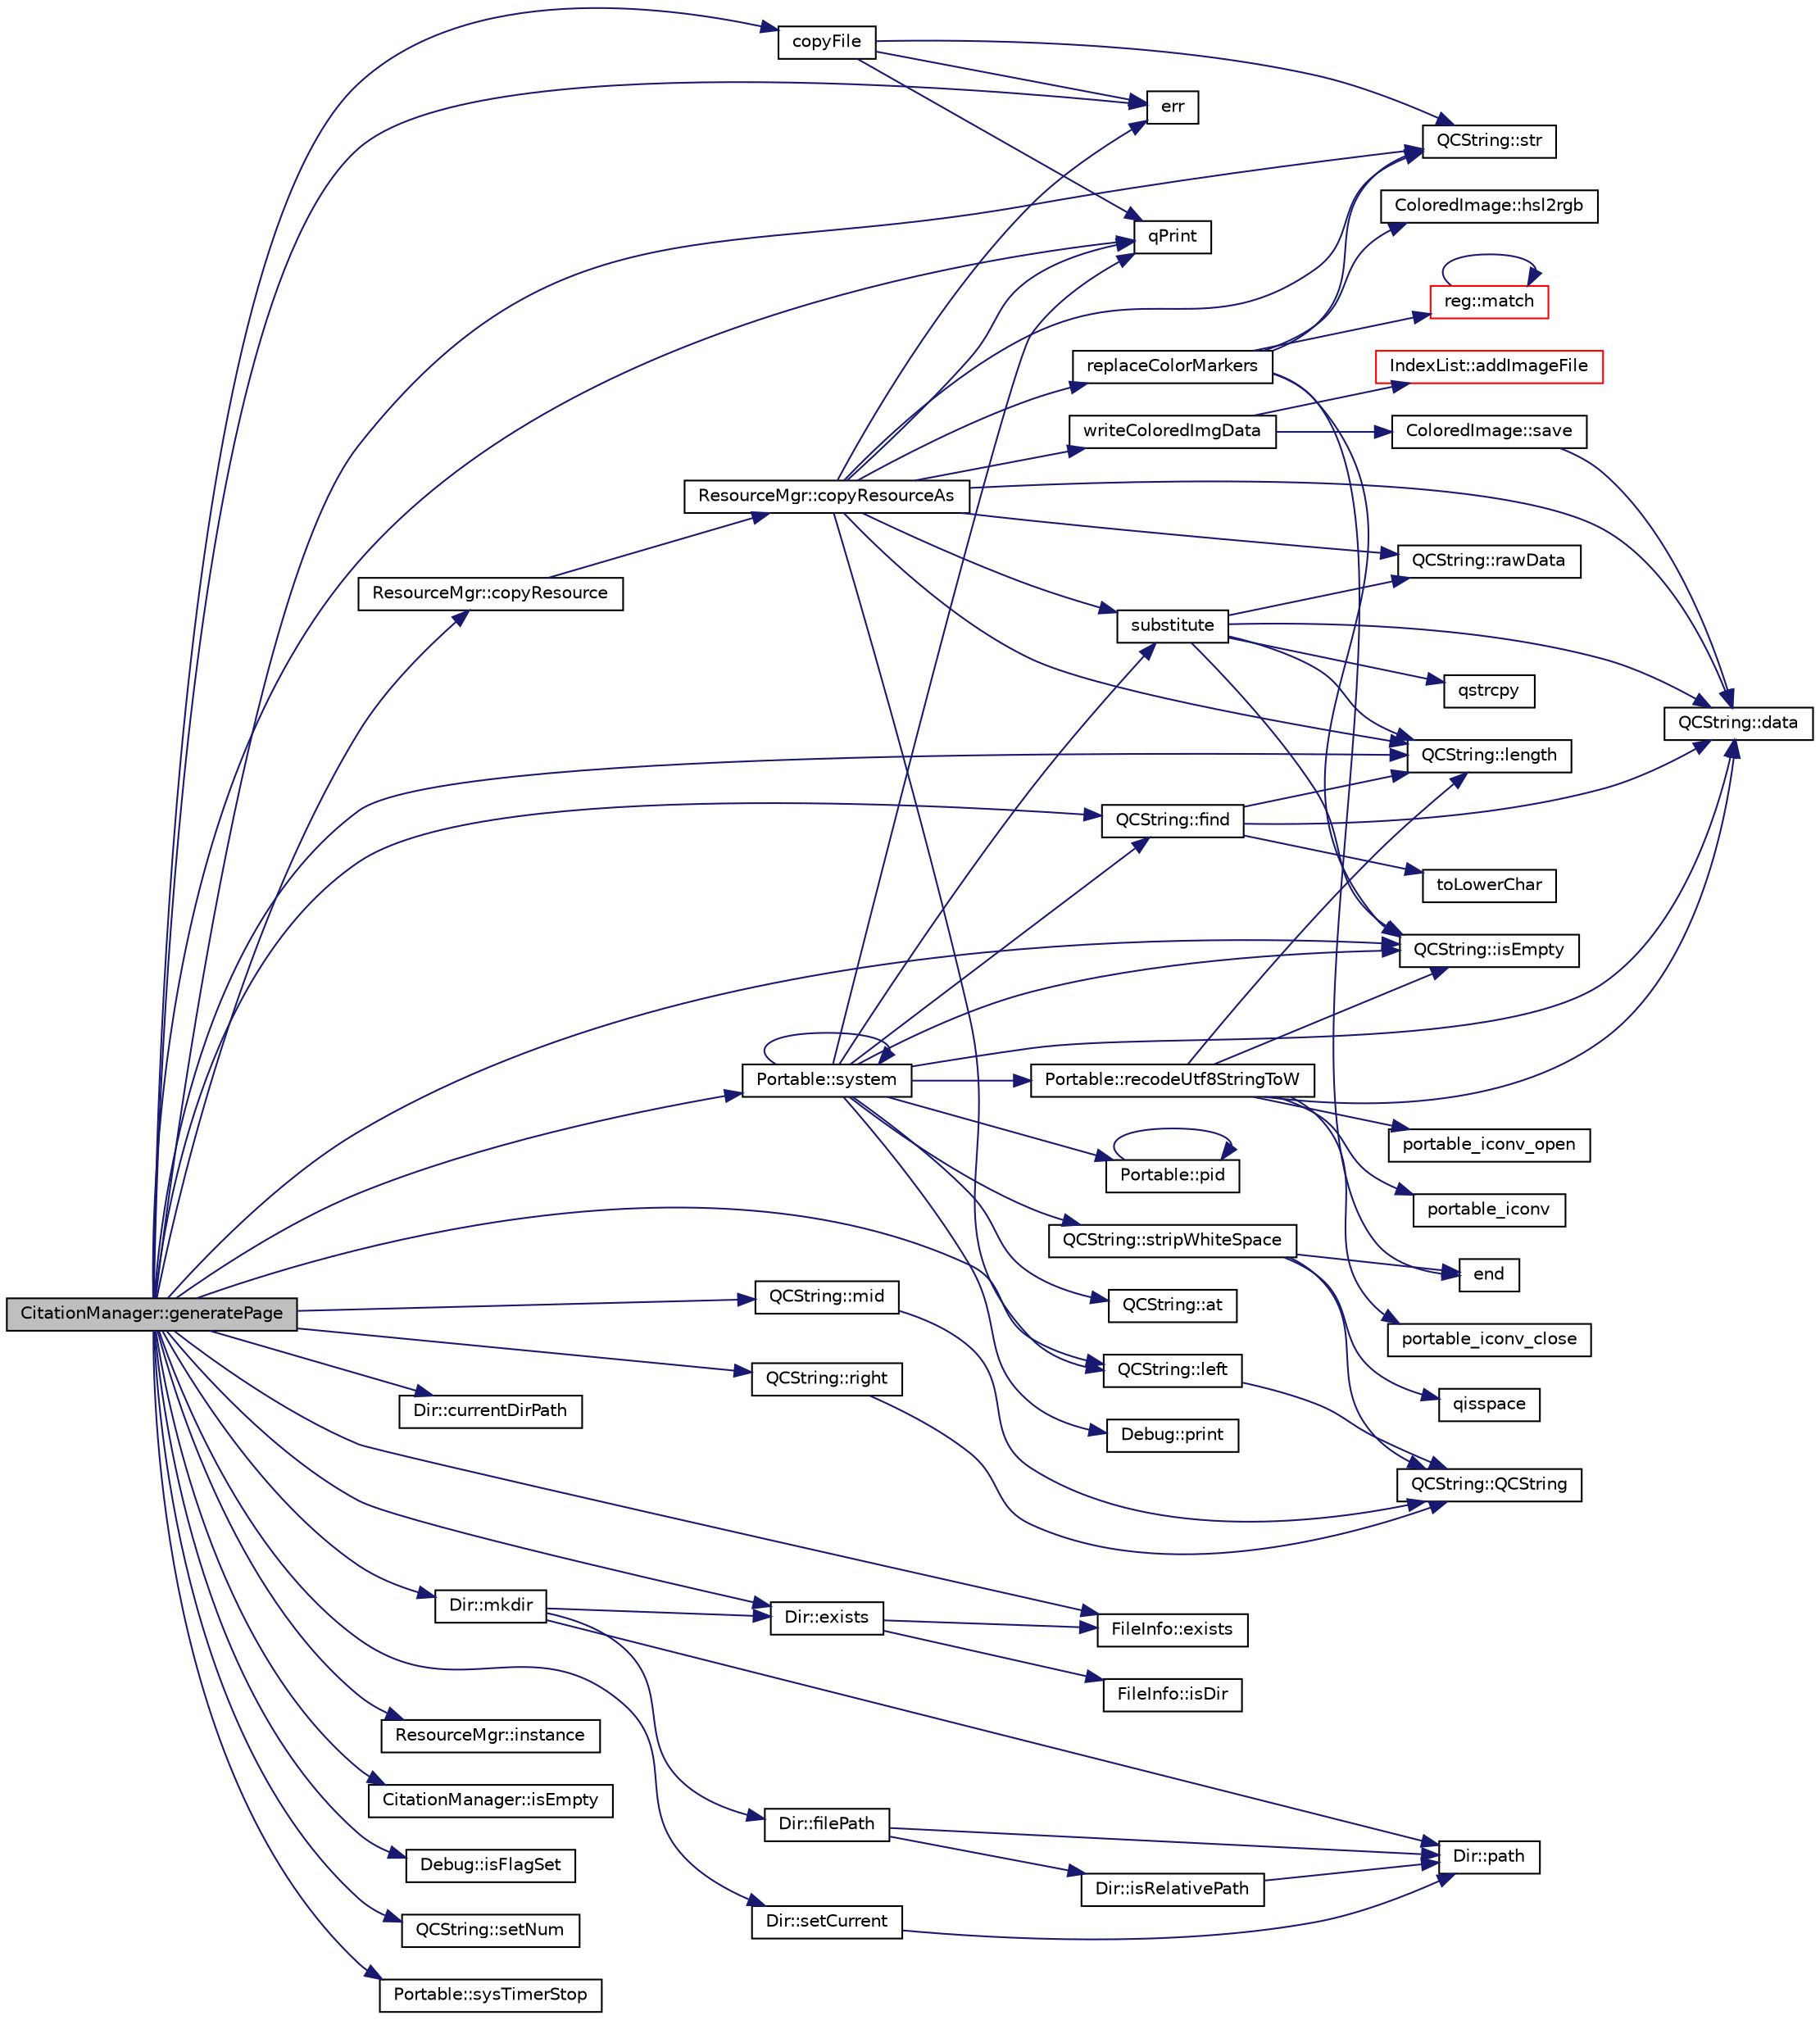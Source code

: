 digraph "CitationManager::generatePage"
{
 // LATEX_PDF_SIZE
  edge [fontname="Helvetica",fontsize="10",labelfontname="Helvetica",labelfontsize="10"];
  node [fontname="Helvetica",fontsize="10",shape=record];
  rankdir="LR";
  Node1 [label="CitationManager::generatePage",height=0.2,width=0.4,color="black", fillcolor="grey75", style="filled", fontcolor="black",tooltip=" "];
  Node1 -> Node2 [color="midnightblue",fontsize="10",style="solid"];
  Node2 [label="copyFile",height=0.2,width=0.4,color="black", fillcolor="white", style="filled",URL="$util_8cpp.html#ad35d4038b3882fdd09976d28f4a043bf",tooltip=" "];
  Node2 -> Node3 [color="midnightblue",fontsize="10",style="solid"];
  Node3 [label="err",height=0.2,width=0.4,color="black", fillcolor="white", style="filled",URL="$message_8cpp.html#aede5746344fdce99647541101eaa7f06",tooltip=" "];
  Node2 -> Node4 [color="midnightblue",fontsize="10",style="solid"];
  Node4 [label="qPrint",height=0.2,width=0.4,color="black", fillcolor="white", style="filled",URL="$qcstring_8h.html#a9851ebb5ae2f65b4d2b1d08421edbfd2",tooltip=" "];
  Node2 -> Node5 [color="midnightblue",fontsize="10",style="solid"];
  Node5 [label="QCString::str",height=0.2,width=0.4,color="black", fillcolor="white", style="filled",URL="$classQCString.html#a9824b07232eea418ab3b3e7dc3178eec",tooltip=" "];
  Node1 -> Node6 [color="midnightblue",fontsize="10",style="solid"];
  Node6 [label="ResourceMgr::copyResource",height=0.2,width=0.4,color="black", fillcolor="white", style="filled",URL="$classResourceMgr.html#a32b8297da656a43a255a3a1b27c210b9",tooltip=" "];
  Node6 -> Node7 [color="midnightblue",fontsize="10",style="solid"];
  Node7 [label="ResourceMgr::copyResourceAs",height=0.2,width=0.4,color="black", fillcolor="white", style="filled",URL="$classResourceMgr.html#ad396917a059d354b1ff240b9af3a006c",tooltip=" "];
  Node7 -> Node8 [color="midnightblue",fontsize="10",style="solid"];
  Node8 [label="QCString::data",height=0.2,width=0.4,color="black", fillcolor="white", style="filled",URL="$classQCString.html#ac3aa3ac1a1c36d3305eba22a2eb0d098",tooltip=" "];
  Node7 -> Node3 [color="midnightblue",fontsize="10",style="solid"];
  Node7 -> Node9 [color="midnightblue",fontsize="10",style="solid"];
  Node9 [label="QCString::left",height=0.2,width=0.4,color="black", fillcolor="white", style="filled",URL="$classQCString.html#aecf8b66312c4e97333219cc344c11a4f",tooltip=" "];
  Node9 -> Node10 [color="midnightblue",fontsize="10",style="solid"];
  Node10 [label="QCString::QCString",height=0.2,width=0.4,color="black", fillcolor="white", style="filled",URL="$classQCString.html#ad691e1087cc03e14e00d1147ae0ecab7",tooltip=" "];
  Node7 -> Node11 [color="midnightblue",fontsize="10",style="solid"];
  Node11 [label="QCString::length",height=0.2,width=0.4,color="black", fillcolor="white", style="filled",URL="$classQCString.html#ac52596733e9110b778019946d73fb268",tooltip=" "];
  Node7 -> Node4 [color="midnightblue",fontsize="10",style="solid"];
  Node7 -> Node12 [color="midnightblue",fontsize="10",style="solid"];
  Node12 [label="QCString::rawData",height=0.2,width=0.4,color="black", fillcolor="white", style="filled",URL="$classQCString.html#a5f5c9dc172d638c8d7b07010d100117a",tooltip=" "];
  Node7 -> Node13 [color="midnightblue",fontsize="10",style="solid"];
  Node13 [label="replaceColorMarkers",height=0.2,width=0.4,color="black", fillcolor="white", style="filled",URL="$util_8cpp.html#af10f5e35396e550af824e3029bab8dd4",tooltip=" "];
  Node13 -> Node14 [color="midnightblue",fontsize="10",style="solid"];
  Node14 [label="end",height=0.2,width=0.4,color="black", fillcolor="white", style="filled",URL="$dir_8cpp.html#abb4720f72b574f81dc4f7aea0e653a64",tooltip=" "];
  Node13 -> Node15 [color="midnightblue",fontsize="10",style="solid"];
  Node15 [label="ColoredImage::hsl2rgb",height=0.2,width=0.4,color="black", fillcolor="white", style="filled",URL="$classColoredImage.html#aa28cffecb75cf52b6b457178851704c5",tooltip=" "];
  Node13 -> Node16 [color="midnightblue",fontsize="10",style="solid"];
  Node16 [label="QCString::isEmpty",height=0.2,width=0.4,color="black", fillcolor="white", style="filled",URL="$classQCString.html#a621c4090d69ad7d05ef8e5234376c3d8",tooltip=" "];
  Node13 -> Node17 [color="midnightblue",fontsize="10",style="solid"];
  Node17 [label="reg::match",height=0.2,width=0.4,color="red", fillcolor="white", style="filled",URL="$namespacereg.html#a1a29dcc7e2ccf462503adc5d496881ae",tooltip=" "];
  Node17 -> Node17 [color="midnightblue",fontsize="10",style="solid"];
  Node13 -> Node5 [color="midnightblue",fontsize="10",style="solid"];
  Node7 -> Node5 [color="midnightblue",fontsize="10",style="solid"];
  Node7 -> Node21 [color="midnightblue",fontsize="10",style="solid"];
  Node21 [label="substitute",height=0.2,width=0.4,color="black", fillcolor="white", style="filled",URL="$qcstring_8cpp.html#a99187f0723aa35b7f06be3a5506b1285",tooltip="substitute all occurrences of src in s by dst"];
  Node21 -> Node8 [color="midnightblue",fontsize="10",style="solid"];
  Node21 -> Node16 [color="midnightblue",fontsize="10",style="solid"];
  Node21 -> Node11 [color="midnightblue",fontsize="10",style="solid"];
  Node21 -> Node22 [color="midnightblue",fontsize="10",style="solid"];
  Node22 [label="qstrcpy",height=0.2,width=0.4,color="black", fillcolor="white", style="filled",URL="$qcstring_8h.html#ac32a77e081e980d3a32c45578b7be389",tooltip=" "];
  Node21 -> Node12 [color="midnightblue",fontsize="10",style="solid"];
  Node7 -> Node23 [color="midnightblue",fontsize="10",style="solid"];
  Node23 [label="writeColoredImgData",height=0.2,width=0.4,color="black", fillcolor="white", style="filled",URL="$util_8cpp.html#af543a98b46249a2b115f47f0166e9a81",tooltip=" "];
  Node23 -> Node24 [color="midnightblue",fontsize="10",style="solid"];
  Node24 [label="IndexList::addImageFile",height=0.2,width=0.4,color="red", fillcolor="white", style="filled",URL="$classIndexList.html#aac3c1b70be363f488269cd9054cc7621",tooltip=" "];
  Node23 -> Node26 [color="midnightblue",fontsize="10",style="solid"];
  Node26 [label="ColoredImage::save",height=0.2,width=0.4,color="black", fillcolor="white", style="filled",URL="$classColoredImage.html#ae4a3366368b665b83c8b821fd9bdeae7",tooltip=" "];
  Node26 -> Node8 [color="midnightblue",fontsize="10",style="solid"];
  Node1 -> Node27 [color="midnightblue",fontsize="10",style="solid"];
  Node27 [label="Dir::currentDirPath",height=0.2,width=0.4,color="black", fillcolor="white", style="filled",URL="$classDir.html#a0f62ab07068c5f966bca7ce280f4ed49",tooltip=" "];
  Node1 -> Node3 [color="midnightblue",fontsize="10",style="solid"];
  Node1 -> Node28 [color="midnightblue",fontsize="10",style="solid"];
  Node28 [label="Dir::exists",height=0.2,width=0.4,color="black", fillcolor="white", style="filled",URL="$classDir.html#ac6bf80b5b3a034e8c144c86ef48ae309",tooltip=" "];
  Node28 -> Node29 [color="midnightblue",fontsize="10",style="solid"];
  Node29 [label="FileInfo::exists",height=0.2,width=0.4,color="black", fillcolor="white", style="filled",URL="$classFileInfo.html#a47d49db8cb8797153885c4d5b7b0911f",tooltip=" "];
  Node28 -> Node30 [color="midnightblue",fontsize="10",style="solid"];
  Node30 [label="FileInfo::isDir",height=0.2,width=0.4,color="black", fillcolor="white", style="filled",URL="$classFileInfo.html#aa941e087c82c28ff498d9d3dec551b1f",tooltip=" "];
  Node1 -> Node29 [color="midnightblue",fontsize="10",style="solid"];
  Node1 -> Node31 [color="midnightblue",fontsize="10",style="solid"];
  Node31 [label="QCString::find",height=0.2,width=0.4,color="black", fillcolor="white", style="filled",URL="$classQCString.html#a0182ece6b76dad6475dafb53e2faaf10",tooltip=" "];
  Node31 -> Node8 [color="midnightblue",fontsize="10",style="solid"];
  Node31 -> Node11 [color="midnightblue",fontsize="10",style="solid"];
  Node31 -> Node32 [color="midnightblue",fontsize="10",style="solid"];
  Node32 [label="toLowerChar",height=0.2,width=0.4,color="black", fillcolor="white", style="filled",URL="$qcstring_8cpp.html#a4e545641f98651d4fb8299b407721f9b",tooltip=" "];
  Node1 -> Node33 [color="midnightblue",fontsize="10",style="solid"];
  Node33 [label="ResourceMgr::instance",height=0.2,width=0.4,color="black", fillcolor="white", style="filled",URL="$classResourceMgr.html#a02fb3176893696eaf659d680c8b08064",tooltip=" "];
  Node1 -> Node34 [color="midnightblue",fontsize="10",style="solid"];
  Node34 [label="CitationManager::isEmpty",height=0.2,width=0.4,color="black", fillcolor="white", style="filled",URL="$classCitationManager.html#ade88ab31021df991b8f2b6b31e9c24e4",tooltip=" "];
  Node1 -> Node16 [color="midnightblue",fontsize="10",style="solid"];
  Node1 -> Node35 [color="midnightblue",fontsize="10",style="solid"];
  Node35 [label="Debug::isFlagSet",height=0.2,width=0.4,color="black", fillcolor="white", style="filled",URL="$classDebug.html#a92b0668ebfb43903d82ad112bf6c84e1",tooltip=" "];
  Node1 -> Node9 [color="midnightblue",fontsize="10",style="solid"];
  Node1 -> Node11 [color="midnightblue",fontsize="10",style="solid"];
  Node1 -> Node36 [color="midnightblue",fontsize="10",style="solid"];
  Node36 [label="QCString::mid",height=0.2,width=0.4,color="black", fillcolor="white", style="filled",URL="$classQCString.html#a27136caf9c0bc4daca574cda6f113551",tooltip=" "];
  Node36 -> Node10 [color="midnightblue",fontsize="10",style="solid"];
  Node1 -> Node37 [color="midnightblue",fontsize="10",style="solid"];
  Node37 [label="Dir::mkdir",height=0.2,width=0.4,color="black", fillcolor="white", style="filled",URL="$classDir.html#a286f4b1852b489ffcc8b6837c7e6bd8e",tooltip=" "];
  Node37 -> Node28 [color="midnightblue",fontsize="10",style="solid"];
  Node37 -> Node38 [color="midnightblue",fontsize="10",style="solid"];
  Node38 [label="Dir::filePath",height=0.2,width=0.4,color="black", fillcolor="white", style="filled",URL="$classDir.html#a9648972511650311756008587b2ef819",tooltip=" "];
  Node38 -> Node39 [color="midnightblue",fontsize="10",style="solid"];
  Node39 [label="Dir::isRelativePath",height=0.2,width=0.4,color="black", fillcolor="white", style="filled",URL="$classDir.html#a30fb0271610a8148e2c5b31ec2e4299d",tooltip=" "];
  Node39 -> Node40 [color="midnightblue",fontsize="10",style="solid"];
  Node40 [label="Dir::path",height=0.2,width=0.4,color="black", fillcolor="white", style="filled",URL="$classDir.html#ac277cdc273640905e941d9e6262bc594",tooltip=" "];
  Node38 -> Node40 [color="midnightblue",fontsize="10",style="solid"];
  Node37 -> Node40 [color="midnightblue",fontsize="10",style="solid"];
  Node1 -> Node4 [color="midnightblue",fontsize="10",style="solid"];
  Node1 -> Node41 [color="midnightblue",fontsize="10",style="solid"];
  Node41 [label="QCString::right",height=0.2,width=0.4,color="black", fillcolor="white", style="filled",URL="$classQCString.html#a8f4aa5417f6a834f28c7148a1fe262d5",tooltip=" "];
  Node41 -> Node10 [color="midnightblue",fontsize="10",style="solid"];
  Node1 -> Node42 [color="midnightblue",fontsize="10",style="solid"];
  Node42 [label="Dir::setCurrent",height=0.2,width=0.4,color="black", fillcolor="white", style="filled",URL="$classDir.html#ab3b09edc88159dc30426999bdc7d6d7b",tooltip=" "];
  Node42 -> Node40 [color="midnightblue",fontsize="10",style="solid"];
  Node1 -> Node43 [color="midnightblue",fontsize="10",style="solid"];
  Node43 [label="QCString::setNum",height=0.2,width=0.4,color="black", fillcolor="white", style="filled",URL="$classQCString.html#a87d2bfa3fcbf407c32fab784df368b2d",tooltip=" "];
  Node1 -> Node5 [color="midnightblue",fontsize="10",style="solid"];
  Node1 -> Node44 [color="midnightblue",fontsize="10",style="solid"];
  Node44 [label="Portable::system",height=0.2,width=0.4,color="black", fillcolor="white", style="filled",URL="$namespacePortable.html#ab30a636186b72a67d57e9f7f1e917e99",tooltip=" "];
  Node44 -> Node45 [color="midnightblue",fontsize="10",style="solid"];
  Node45 [label="QCString::at",height=0.2,width=0.4,color="black", fillcolor="white", style="filled",URL="$classQCString.html#a4c8be5d062cc14919b53ff0a3c8f9a4f",tooltip=" "];
  Node44 -> Node8 [color="midnightblue",fontsize="10",style="solid"];
  Node44 -> Node31 [color="midnightblue",fontsize="10",style="solid"];
  Node44 -> Node16 [color="midnightblue",fontsize="10",style="solid"];
  Node44 -> Node46 [color="midnightblue",fontsize="10",style="solid"];
  Node46 [label="Portable::pid",height=0.2,width=0.4,color="black", fillcolor="white", style="filled",URL="$namespacePortable.html#a5944f5ca01ff6e756c447e11583b73a0",tooltip=" "];
  Node46 -> Node46 [color="midnightblue",fontsize="10",style="solid"];
  Node44 -> Node47 [color="midnightblue",fontsize="10",style="solid"];
  Node47 [label="Debug::print",height=0.2,width=0.4,color="black", fillcolor="white", style="filled",URL="$classDebug.html#a5d86ffebf96f9f75b6c957db5f831da3",tooltip=" "];
  Node44 -> Node4 [color="midnightblue",fontsize="10",style="solid"];
  Node44 -> Node48 [color="midnightblue",fontsize="10",style="solid"];
  Node48 [label="Portable::recodeUtf8StringToW",height=0.2,width=0.4,color="black", fillcolor="white", style="filled",URL="$namespacePortable.html#a724f5508f1314342da28cc51b867431b",tooltip=" "];
  Node48 -> Node8 [color="midnightblue",fontsize="10",style="solid"];
  Node48 -> Node16 [color="midnightblue",fontsize="10",style="solid"];
  Node48 -> Node11 [color="midnightblue",fontsize="10",style="solid"];
  Node48 -> Node49 [color="midnightblue",fontsize="10",style="solid"];
  Node49 [label="portable_iconv",height=0.2,width=0.4,color="black", fillcolor="white", style="filled",URL="$portable__c_8c.html#a5fc5ec1eedfa06b27448863f69ee2e1d",tooltip=" "];
  Node48 -> Node50 [color="midnightblue",fontsize="10",style="solid"];
  Node50 [label="portable_iconv_close",height=0.2,width=0.4,color="black", fillcolor="white", style="filled",URL="$portable__c_8c.html#a3f98144680118aada1a93d2d4ba6173b",tooltip=" "];
  Node48 -> Node51 [color="midnightblue",fontsize="10",style="solid"];
  Node51 [label="portable_iconv_open",height=0.2,width=0.4,color="black", fillcolor="white", style="filled",URL="$portable__c_8c.html#a7bc4daae6d2c3e89837c44e2c3d4dac6",tooltip=" "];
  Node44 -> Node52 [color="midnightblue",fontsize="10",style="solid"];
  Node52 [label="QCString::stripWhiteSpace",height=0.2,width=0.4,color="black", fillcolor="white", style="filled",URL="$classQCString.html#a66269a694d9e6961bfd145bb4ca72f42",tooltip="returns a copy of this string with leading and trailing whitespace removed"];
  Node52 -> Node14 [color="midnightblue",fontsize="10",style="solid"];
  Node52 -> Node10 [color="midnightblue",fontsize="10",style="solid"];
  Node52 -> Node53 [color="midnightblue",fontsize="10",style="solid"];
  Node53 [label="qisspace",height=0.2,width=0.4,color="black", fillcolor="white", style="filled",URL="$qcstring_8h.html#a77c877f20c7388af72f6a936072b5109",tooltip=" "];
  Node44 -> Node21 [color="midnightblue",fontsize="10",style="solid"];
  Node44 -> Node44 [color="midnightblue",fontsize="10",style="solid"];
  Node1 -> Node54 [color="midnightblue",fontsize="10",style="solid"];
  Node54 [label="Portable::sysTimerStop",height=0.2,width=0.4,color="black", fillcolor="white", style="filled",URL="$namespacePortable.html#a3131c9d07ca7ce1ad22542ce9e417068",tooltip=" "];
}
